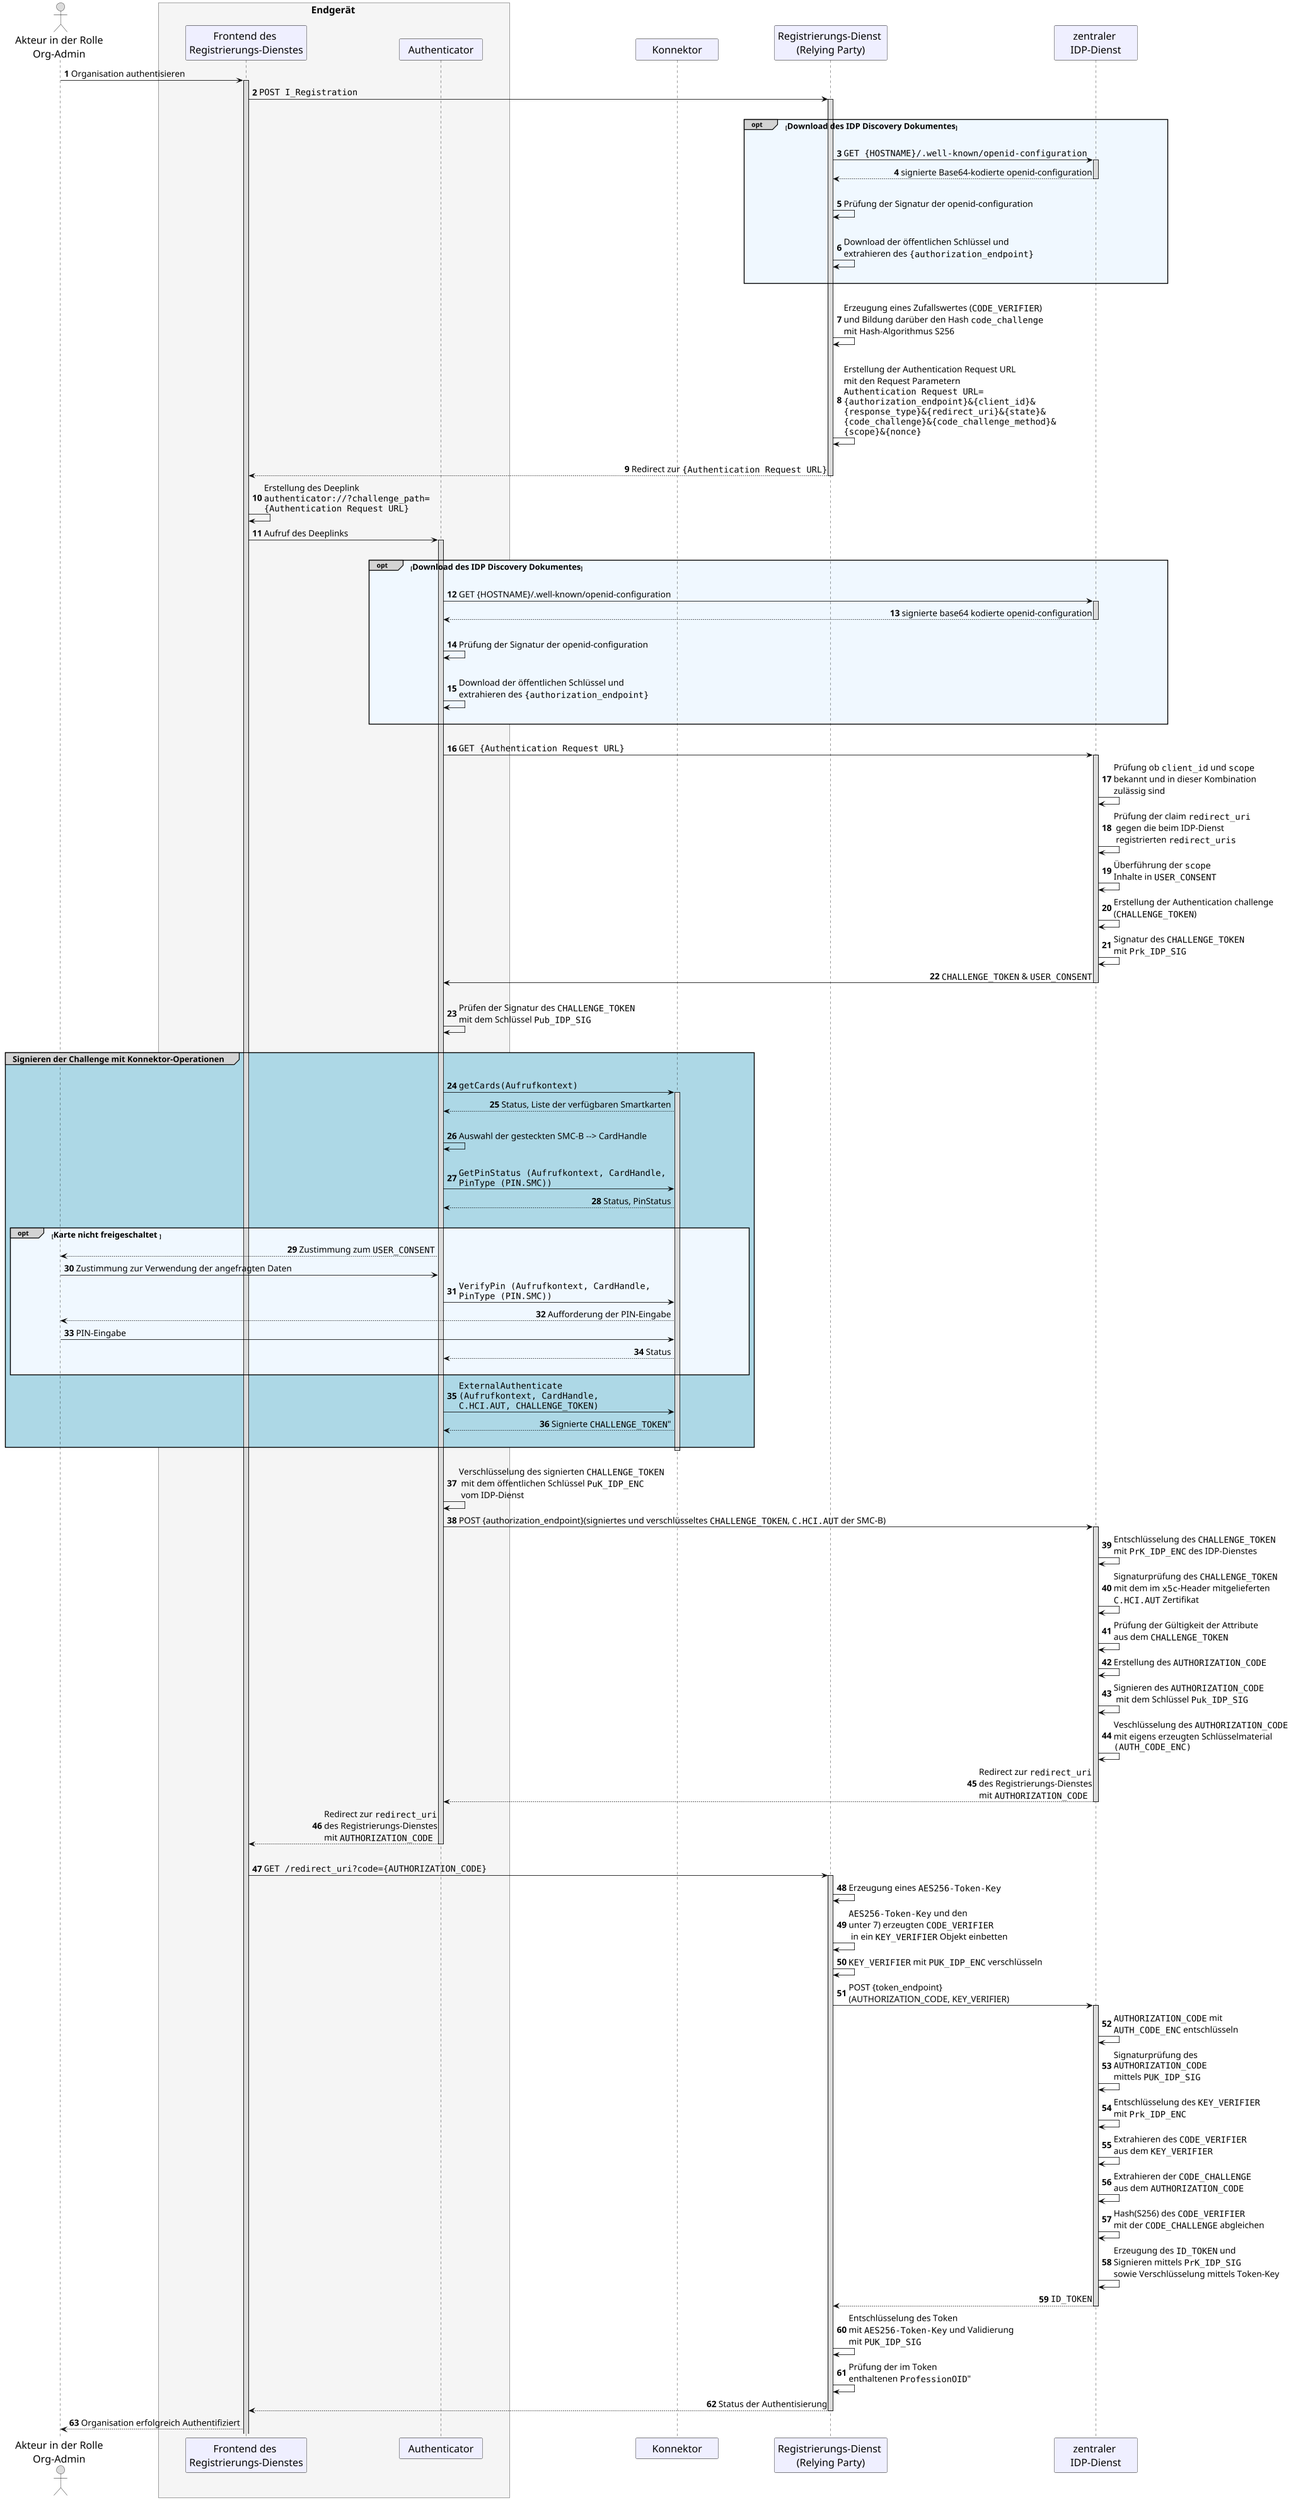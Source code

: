 @startuml
skinparam sequenceMessageAlign direction
skinparam WrapWidth 300
skinparam minClassWidth 150
skinparam BoxPadding 1
skinparam ParticipantPadding 50
skinparam sequenceReferenceHeaderBackgroundColor palegreen
scale max 2048 width

skinparam sequence {
ArrowColor black
ArrowFontSize 17
ActorBorderColor black
LifeLineBorderColor black
LifeLineBackgroundColor Gainsboro

ParticipantBorderColor Motivation
ParticipantBackgroundColor Motivation
ParticipantFontSize 20
ParticipantFontColor black
ParticipantBorderColor Black
ParticipantBackgroundColor MOTIVATION

ActorBackgroundColor Gainsboro
ActorFontColor black
ActorFontSize 20
}

autonumber

actor oa as "Akteur in der Rolle\nOrg-Admin"
  box <size:19>Endgerät</size> #WhiteSmoke
  participant wb as "Frontend des \nRegistrierungs-Dienstes"
  participant au as "Authenticator"
  end box
participant ko as "Konnektor"
participant rd as "Registrierungs-Dienst \n(Relying Party)"
participant ip as "zentraler \nIDP-Dienst"

oa -> wb: Organisation authentisieren 

 activate wb
wb -> rd:""POST I_Registration""
 |||
 activate rd
      opt#LightGrey #AliceBlue <size:16>Download des IDP Discovery Dokumentes</size>
          |||        
            rd -> ip:""GET {HOSTNAME}/.well-known/openid-configuration""
            activate ip
            ip --> rd:signierte Base64-kodierte openid-configuration 
            deactivate ip
            |||
            rd -> rd:Prüfung der Signatur der openid-configuration
            |||
            rd -> rd:Download der öffentlichen Schlüssel und \nextrahieren des ""{authorization_endpoint}""
          |||
          end
|||
rd->rd: Erzeugung eines Zufallswertes (""CODE_VERIFIER"")  \nund Bildung darüber den Hash ""code_challenge"" \nmit Hash-Algorithmus S256

     
|||
rd->rd: Erstellung der Authentication Request URL\nmit den Request Parametern \n""Authentication Request URL=""\n""{authorization_endpoint}&{client_id}&""\n""{response_type}&{redirect_uri}&{state}&""\n""{code_challenge}&{code_challenge_method}&""\n""{scope}&{nonce}""
        |||

rd --> wb: Redirect zur ""{Authentication Request URL}""
 deactivate rd

        wb -> wb: Erstellung des Deeplink \n""authenticator://?challenge_path=""\n""{Authentication Request URL}""
        wb -> au: Aufruf des Deeplinks 
        |||
        activate au        
          opt#LightGrey #AliceBlue <size:16>Download des IDP Discovery Dokumentes</size>
          |||        
            au -> ip:GET {HOSTNAME}/.well-known/openid-configuration
            activate ip
            ip --> au:signierte base64 kodierte openid-configuration 
            deactivate ip
            |||
            au -> au:Prüfung der Signatur der openid-configuration
            |||
            au -> au:Download der öffentlichen Schlüssel und \nextrahieren des ""{authorization_endpoint}""
          |||
          end
        |||
        au -> ip: ""GET {Authentication Request URL}""
        activate ip
        ip -> ip: Prüfung ob ""client_id"" und ""scope"" \nbekannt und in dieser Kombination \nzulässig sind
        ip -> ip: Prüfung der claim ""redirect_uri"" \n gegen die beim IDP-Dienst\n registrierten ""redirect_uris""
        ip -> ip: Überführung der ""scope""\nInhalte in ""USER_CONSENT"" 
        ip -> ip: Erstellung der Authentication challenge\n(""CHALLENGE_TOKEN"")
        ip -> ip: Signatur des ""CHALLENGE_TOKEN""\nmit ""Prk_IDP_SIG""
                
        ip -> au: ""CHALLENGE_TOKEN"" & ""USER_CONSENT""
        deactivate ip
        |||
        au -> au: Prüfen der Signatur des ""CHALLENGE_TOKEN""\nmit dem Schlüssel ""Pub_IDP_SIG""
        |||
        group#LightGrey #LightBlue <size:16>Signieren der Challenge mit Konnektor-Operationen</size>
        |||
          au -> ko: ""getCards(Aufrufkontext)""
           activate ko
          ko --> au: Status, Liste der verfügbaren Smartkarten
          |||
          au -> au: Auswahl der gesteckten SMC-B --> CardHandle
          |||
          au -> ko: ""GetPinStatus (Aufrufkontext, CardHandle,""\n""PinType (PIN.SMC))""
          ko --> au: Status, PinStatus
          |||
            opt#LightGrey #AliceBlue <size:16>Karte nicht freigeschaltet </size>
              au --> oa: Zustimmung zum ""USER_CONSENT""
              oa -> au: Zustimmung zur Verwendung der angefragten Daten
              au -> ko: ""VerifyPin (Aufrufkontext, CardHandle,""\n""PinType (PIN.SMC))""
              ko --> oa: Aufforderung der PIN-Eingabe
              oa -> ko: PIN-Eingabe
              ko --> au: Status
            |||
            end
          au -> ko: ""ExternalAuthenticate""\n""(Aufrufkontext, CardHandle,""\n""C.HCI.AUT, CHALLENGE_TOKEN)""
          ko --> au: Signierte ""CHALLENGE_TOKEN"""
        |||
        end
          deactivate ko
        |||
        au -> au: Verschlüsselung des signierten ""CHALLENGE_TOKEN""\n mit dem öffentlichen Schlüssel ""PuK_IDP_ENC""\n vom IDP-Dienst
        au ->ip: POST {authorization_endpoint}(signiertes und verschlüsseltes ""CHALLENGE_TOKEN"", ""C.HCI.AUT"" der SMC-B)
        activate ip
        ip -> ip: Entschlüsselung des ""CHALLENGE_TOKEN""\nmit ""PrK_IDP_ENC"" des IDP-Dienstes
        ip -> ip: Signaturprüfung des ""CHALLENGE_TOKEN""\nmit dem im ""x5c""-Header mitgelieferten\n""C.HCI.AUT"" Zertifikat
        ip -> ip: Prüfung der Gültigkeit der Attribute\naus dem ""CHALLENGE_TOKEN""
        ip -> ip: Erstellung des ""AUTHORIZATION_CODE""
        ip -> ip: Signieren des ""AUTHORIZATION_CODE""\n mit dem Schlüssel ""Puk_IDP_SIG""
        ip -> ip: Veschlüsselung des ""AUTHORIZATION_CODE""\nmit eigens erzeugten Schlüsselmaterial\n""(AUTH_CODE_ENC)""
        ip --> au: Redirect zur ""redirect_uri""\ndes Registrierungs-Dienstes\nmit ""AUTHORIZATION_CODE""
          deactivate ip
        au --> wb: Redirect zur ""redirect_uri""\ndes Registrierungs-Dienstes\nmit ""AUTHORIZATION_CODE""
          deactivate au
        |||
        wb -> rd: ""GET /redirect_uri?code={AUTHORIZATION_CODE}""
          activate rd
        rd -> rd: Erzeugung eines ""AES256-Token-Key""
        rd -> rd: ""AES256-Token-Key"" und den\nunter 7) erzeugten ""CODE_VERIFIER""\n in ein ""KEY_VERIFIER"" Objekt einbetten 
        rd -> rd: ""KEY_VERIFIER"" mit ""PUK_IDP_ENC"" verschlüsseln
        rd -> ip: POST {token_endpoint}\n(AUTHORIZATION_CODE, KEY_VERIFIER)
         activate ip
        ip -> ip: ""AUTHORIZATION_CODE"" mit\n""AUTH_CODE_ENC"" entschlüsseln
        ip -> ip: Signaturprüfung des\n""AUTHORIZATION_CODE""\nmittels ""PUK_IDP_SIG""
        ip -> ip: Entschlüsselung des ""KEY_VERIFIER""\nmit ""Prk_IDP_ENC""
        ip -> ip: Extrahieren des ""CODE_VERIFIER""\naus dem ""KEY_VERIFIER""
        ip -> ip: Extrahieren der ""CODE_CHALLENGE""\naus dem ""AUTHORIZATION_CODE""
        ip -> ip: Hash(S256) des ""CODE_VERIFIER""\nmit der ""CODE_CHALLENGE"" abgleichen  
        ip -> ip: Erzeugung des ""ID_TOKEN"" und\nSignieren mittels ""PrK_IDP_SIG""\nsowie Verschlüsselung mittels Token-Key
        ip --> rd: ""ID_TOKEN""
         deactivate ip
        rd -> rd:  Entschlüsselung des Token\nmit ""AES256-Token-Key"" und Validierung\nmit ""PUK_IDP_SIG""
        rd -> rd: Prüfung der im Token\nenthaltenen ""ProfessionOID"""
        rd --> wb: Status der Authentisierung
         deactivate rd
        wb --> oa: Organisation erfolgreich Authentifiziert
@enduml
